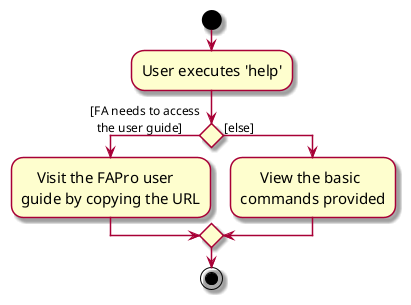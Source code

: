 @startuml
skin rose
skinparam ActivityFontSize 15
skinparam ArrowFontSize 12

start

:User executes 'help';
  if () then ([FA needs to access
  the user guide])
    :    Visit the FAPro user
    guide by copying the URL;
  else ([else])
    :     View the basic
    commands provided;
  endif

stop
@enduml
